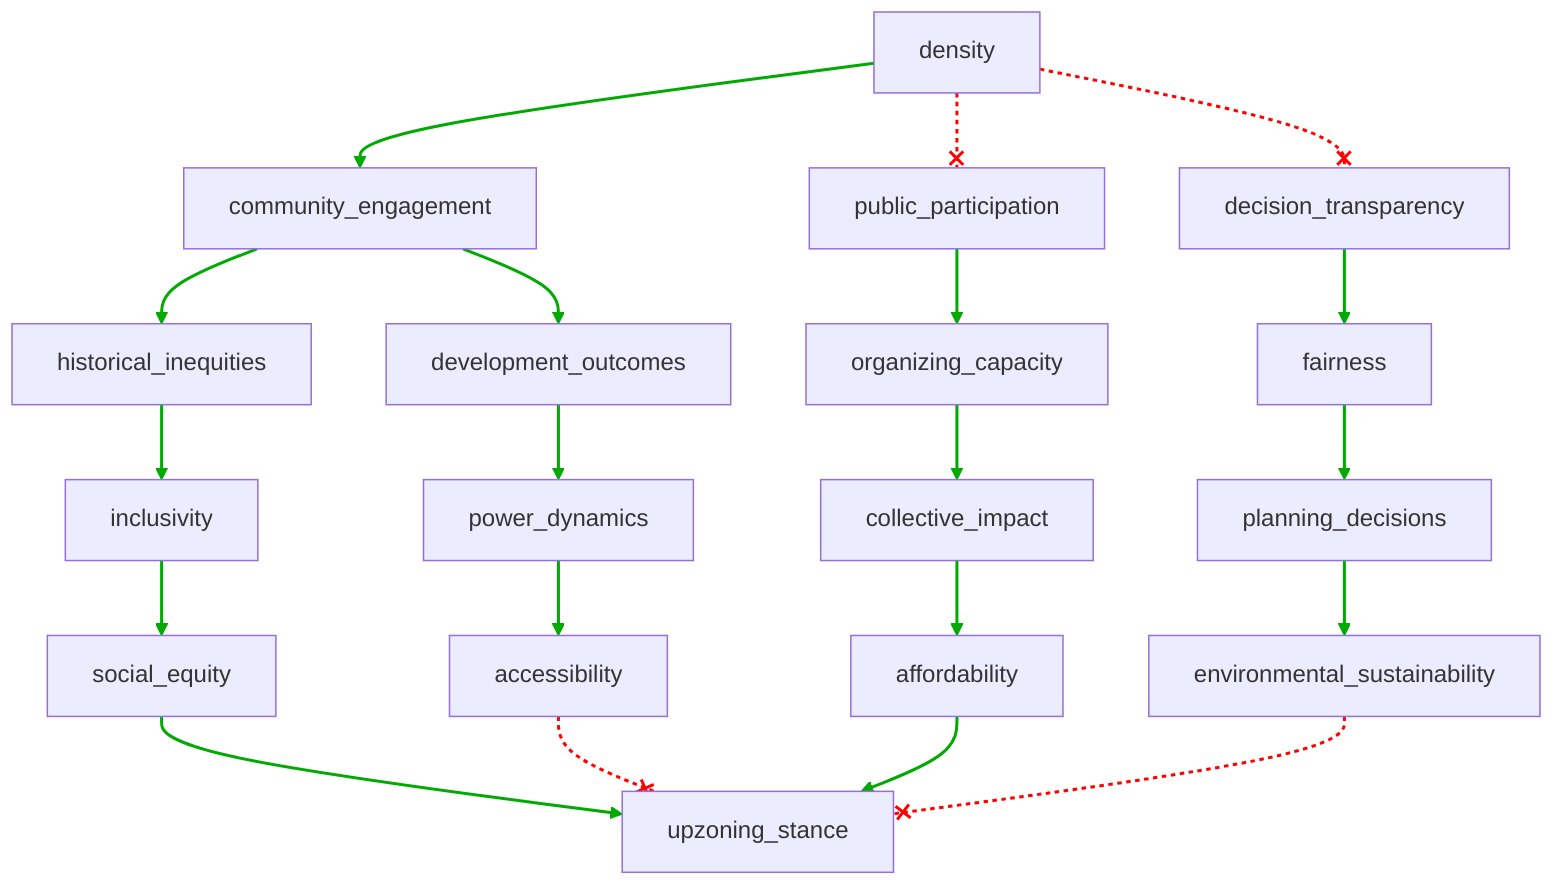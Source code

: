flowchart TD
n1[density]
n2[community_engagement]
n3[public_participation]
n4[decision_transparency]
n5[historical_inequities]
n6[development_outcomes]
n7[organizing_capacity]
n8[fairness]
n9[inclusivity]
n10[power_dynamics]
n11[collective_impact]
n12[planning_decisions]
n13[social_equity]
n14[accessibility]
n15[affordability]
n16[environmental_sustainability]
n17[upzoning_stance]
n1 --> n2
n1 --x n3
n1 --x n4
n2 --> n5
n2 --> n6
n3 --> n7
n4 --> n8
n5 --> n9
n6 --> n10
n7 --> n11
n8 --> n12
n9 --> n13
n10 --> n14
n11 --> n15
n12 --> n16
n13 --> n17
n14 --x n17
n15 --> n17
n16 --x n17
linkStyle 0 stroke:#00AA00,stroke-width:2px
linkStyle 1 stroke:#FF0000,stroke-dasharray:3,stroke-width:2px
linkStyle 2 stroke:#FF0000,stroke-dasharray:3,stroke-width:2px
linkStyle 3 stroke:#00AA00,stroke-width:2px
linkStyle 4 stroke:#00AA00,stroke-width:2px
linkStyle 5 stroke:#00AA00,stroke-width:2px
linkStyle 6 stroke:#00AA00,stroke-width:2px
linkStyle 7 stroke:#00AA00,stroke-width:2px
linkStyle 8 stroke:#00AA00,stroke-width:2px
linkStyle 9 stroke:#00AA00,stroke-width:2px
linkStyle 10 stroke:#00AA00,stroke-width:2px
linkStyle 11 stroke:#00AA00,stroke-width:2px
linkStyle 12 stroke:#00AA00,stroke-width:2px
linkStyle 13 stroke:#00AA00,stroke-width:2px
linkStyle 14 stroke:#00AA00,stroke-width:2px
linkStyle 15 stroke:#00AA00,stroke-width:2px
linkStyle 16 stroke:#FF0000,stroke-dasharray:3,stroke-width:2px
linkStyle 17 stroke:#00AA00,stroke-width:2px
linkStyle 18 stroke:#FF0000,stroke-dasharray:3,stroke-width:2px